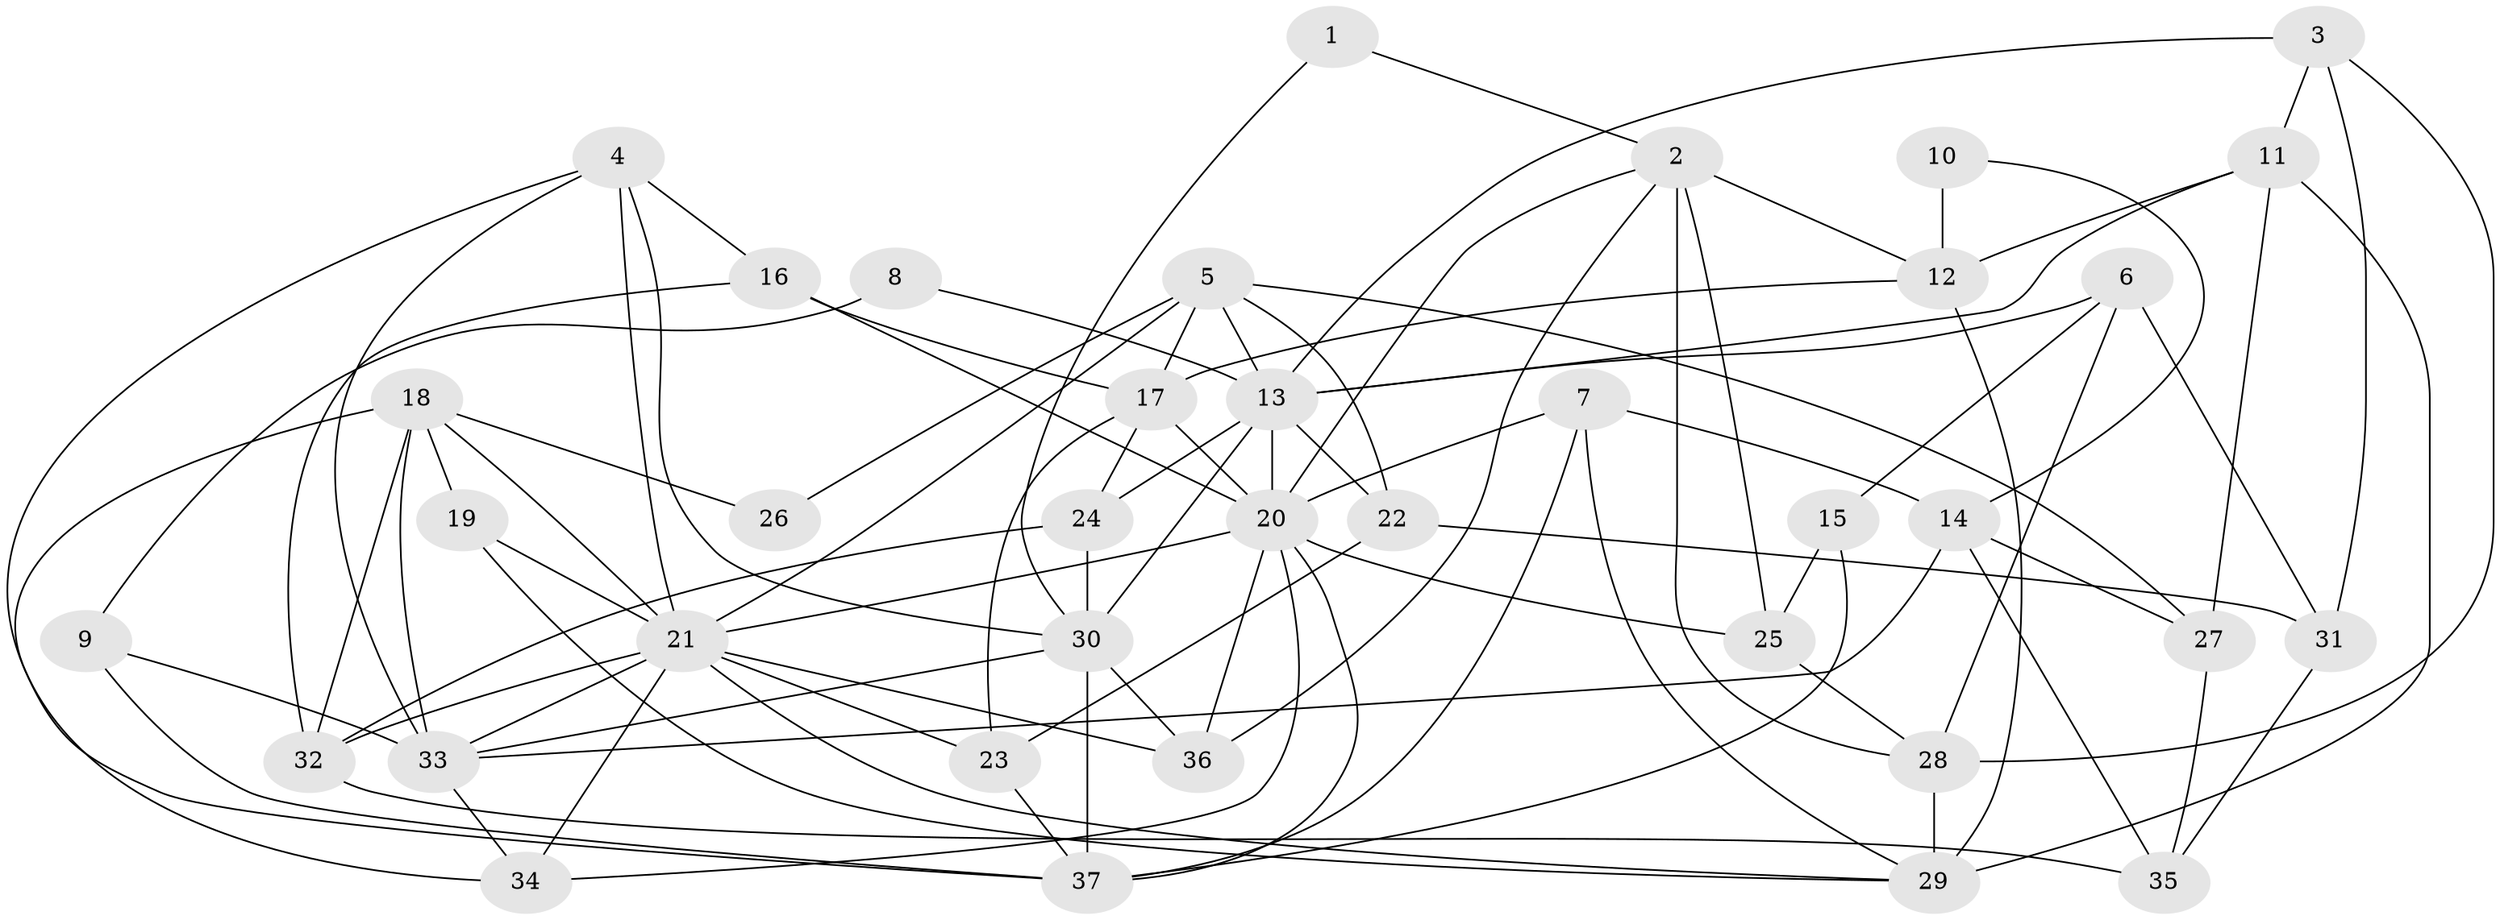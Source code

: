 // original degree distribution, {4: 0.273972602739726, 7: 0.0273972602739726, 3: 0.3013698630136986, 2: 0.1232876712328767, 5: 0.1643835616438356, 6: 0.0684931506849315, 8: 0.0410958904109589}
// Generated by graph-tools (version 1.1) at 2025/01/03/09/25 03:01:59]
// undirected, 37 vertices, 90 edges
graph export_dot {
graph [start="1"]
  node [color=gray90,style=filled];
  1;
  2;
  3;
  4;
  5;
  6;
  7;
  8;
  9;
  10;
  11;
  12;
  13;
  14;
  15;
  16;
  17;
  18;
  19;
  20;
  21;
  22;
  23;
  24;
  25;
  26;
  27;
  28;
  29;
  30;
  31;
  32;
  33;
  34;
  35;
  36;
  37;
  1 -- 2 [weight=1.0];
  1 -- 30 [weight=1.0];
  2 -- 12 [weight=1.0];
  2 -- 20 [weight=1.0];
  2 -- 25 [weight=2.0];
  2 -- 28 [weight=1.0];
  2 -- 36 [weight=1.0];
  3 -- 11 [weight=1.0];
  3 -- 13 [weight=1.0];
  3 -- 28 [weight=1.0];
  3 -- 31 [weight=1.0];
  4 -- 16 [weight=1.0];
  4 -- 21 [weight=1.0];
  4 -- 30 [weight=1.0];
  4 -- 33 [weight=1.0];
  4 -- 37 [weight=1.0];
  5 -- 13 [weight=1.0];
  5 -- 17 [weight=1.0];
  5 -- 21 [weight=1.0];
  5 -- 22 [weight=1.0];
  5 -- 26 [weight=1.0];
  5 -- 27 [weight=2.0];
  6 -- 13 [weight=1.0];
  6 -- 15 [weight=1.0];
  6 -- 28 [weight=2.0];
  6 -- 31 [weight=2.0];
  7 -- 14 [weight=1.0];
  7 -- 20 [weight=1.0];
  7 -- 29 [weight=1.0];
  7 -- 37 [weight=1.0];
  8 -- 9 [weight=1.0];
  8 -- 13 [weight=1.0];
  9 -- 33 [weight=2.0];
  9 -- 37 [weight=1.0];
  10 -- 12 [weight=2.0];
  10 -- 14 [weight=1.0];
  11 -- 12 [weight=1.0];
  11 -- 13 [weight=1.0];
  11 -- 27 [weight=2.0];
  11 -- 29 [weight=1.0];
  12 -- 17 [weight=1.0];
  12 -- 29 [weight=2.0];
  13 -- 20 [weight=1.0];
  13 -- 22 [weight=2.0];
  13 -- 24 [weight=1.0];
  13 -- 30 [weight=1.0];
  14 -- 27 [weight=1.0];
  14 -- 33 [weight=1.0];
  14 -- 35 [weight=1.0];
  15 -- 25 [weight=1.0];
  15 -- 37 [weight=1.0];
  16 -- 17 [weight=1.0];
  16 -- 20 [weight=1.0];
  16 -- 32 [weight=1.0];
  17 -- 20 [weight=1.0];
  17 -- 23 [weight=1.0];
  17 -- 24 [weight=1.0];
  18 -- 19 [weight=1.0];
  18 -- 21 [weight=1.0];
  18 -- 26 [weight=1.0];
  18 -- 32 [weight=1.0];
  18 -- 33 [weight=1.0];
  18 -- 34 [weight=1.0];
  19 -- 21 [weight=1.0];
  19 -- 29 [weight=1.0];
  20 -- 21 [weight=1.0];
  20 -- 25 [weight=2.0];
  20 -- 34 [weight=1.0];
  20 -- 36 [weight=1.0];
  20 -- 37 [weight=1.0];
  21 -- 23 [weight=1.0];
  21 -- 29 [weight=1.0];
  21 -- 32 [weight=1.0];
  21 -- 33 [weight=1.0];
  21 -- 34 [weight=2.0];
  21 -- 36 [weight=1.0];
  22 -- 23 [weight=1.0];
  22 -- 31 [weight=1.0];
  23 -- 37 [weight=1.0];
  24 -- 30 [weight=1.0];
  24 -- 32 [weight=1.0];
  25 -- 28 [weight=2.0];
  27 -- 35 [weight=1.0];
  28 -- 29 [weight=1.0];
  30 -- 33 [weight=1.0];
  30 -- 36 [weight=1.0];
  30 -- 37 [weight=1.0];
  31 -- 35 [weight=1.0];
  32 -- 35 [weight=2.0];
  33 -- 34 [weight=1.0];
}
